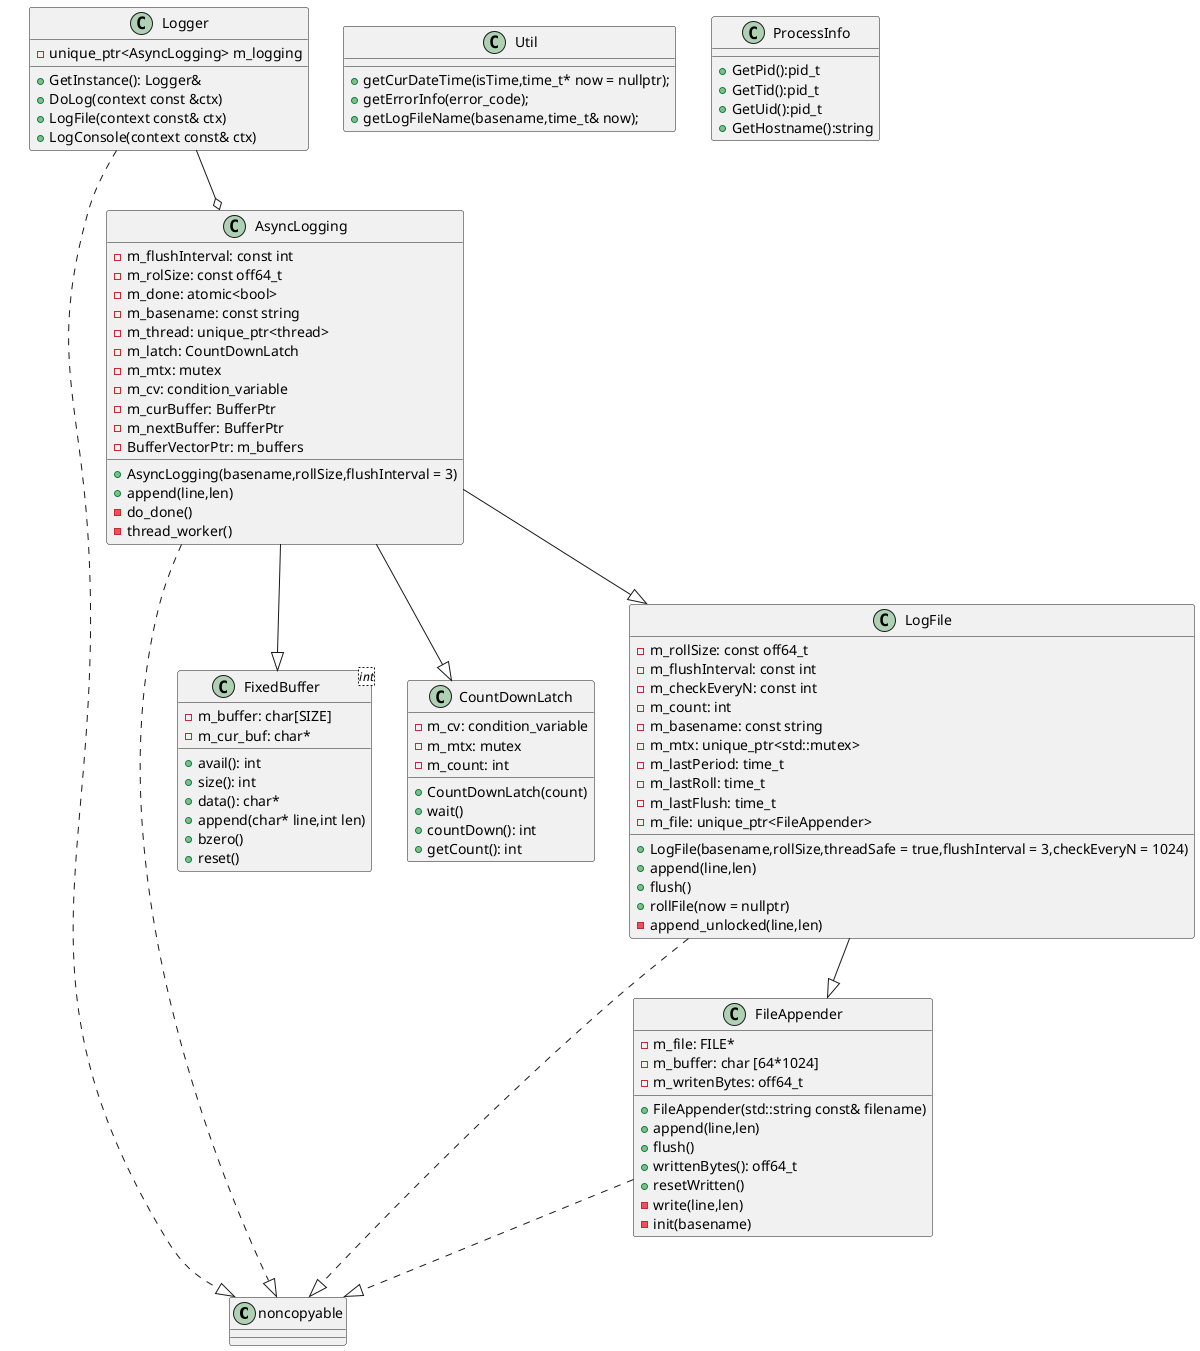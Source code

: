 @startuml
'https://plantuml.com/class-diagram

class noncopyable{

}

class Util{
+getCurDateTime(isTime,time_t* now = nullptr);
+getErrorInfo(error_code);
+getLogFileName(basename,time_t& now);
}

class ProcessInfo{
    +GetPid():pid_t
    +GetTid():pid_t
    +GetUid():pid_t
    +GetHostname():string
}

class FixedBuffer<int>{
    -  m_buffer: char[SIZE]
    -  m_cur_buf: char*

    + avail(): int
    + size(): int
    + data(): char*
    + append(char* line,int len)
    + bzero()
    + reset()
}

class Logger{
    - unique_ptr<AsyncLogging> m_logging
    +GetInstance(): Logger&
    +DoLog(context const &ctx)
    +LogFile(context const& ctx)
    +LogConsole(context const& ctx)
}

class CountDownLatch{
    -m_cv: condition_variable
    -m_mtx: mutex
    -m_count: int
    +CountDownLatch(count)
    +wait()
    +countDown(): int
    +getCount(): int
}

class AsyncLogging{
  -m_flushInterval: const int
  -m_rolSize: const off64_t
  -m_done: atomic<bool>
  -m_basename: const string
  -m_thread: unique_ptr<thread>
  -m_latch: CountDownLatch
  -m_mtx: mutex
  -m_cv: condition_variable
  -m_curBuffer: BufferPtr
  -m_nextBuffer: BufferPtr
  -BufferVectorPtr: m_buffers
  +AsyncLogging(basename,rollSize,flushInterval = 3)
  +append(line,len)
  -do_done()
  -thread_worker()
}

class LogFile{
-m_rollSize: const off64_t
-m_flushInterval: const int
-m_checkEveryN: const int
-m_count: int
-m_basename: const string
-m_mtx: unique_ptr<std::mutex>
-m_lastPeriod: time_t
-m_lastRoll: time_t
-m_lastFlush: time_t
-m_file: unique_ptr<FileAppender>
+LogFile(basename,rollSize,threadSafe = true,flushInterval = 3,checkEveryN = 1024)
+append(line,len)
+flush()
+rollFile(now = nullptr)
-append_unlocked(line,len)
}


class FileAppender{
     - m_file: FILE*
     - m_buffer: char [64*1024]
     - m_writenBytes: off64_t
     + FileAppender(std::string const& filename)
     + append(line,len)
     + flush()
     + writtenBytes(): off64_t
     + resetWritten()
     - write(line,len)
     - init(basename)
}
Logger -.|> noncopyable
Logger --o AsyncLogging

AsyncLogging --|> LogFile

AsyncLogging --|> FixedBuffer

AsyncLogging --|> CountDownLatch

AsyncLogging -.|> noncopyable
LogFile --|> FileAppender

LogFile -.|> noncopyable
FileAppender -.|> noncopyable
@enduml